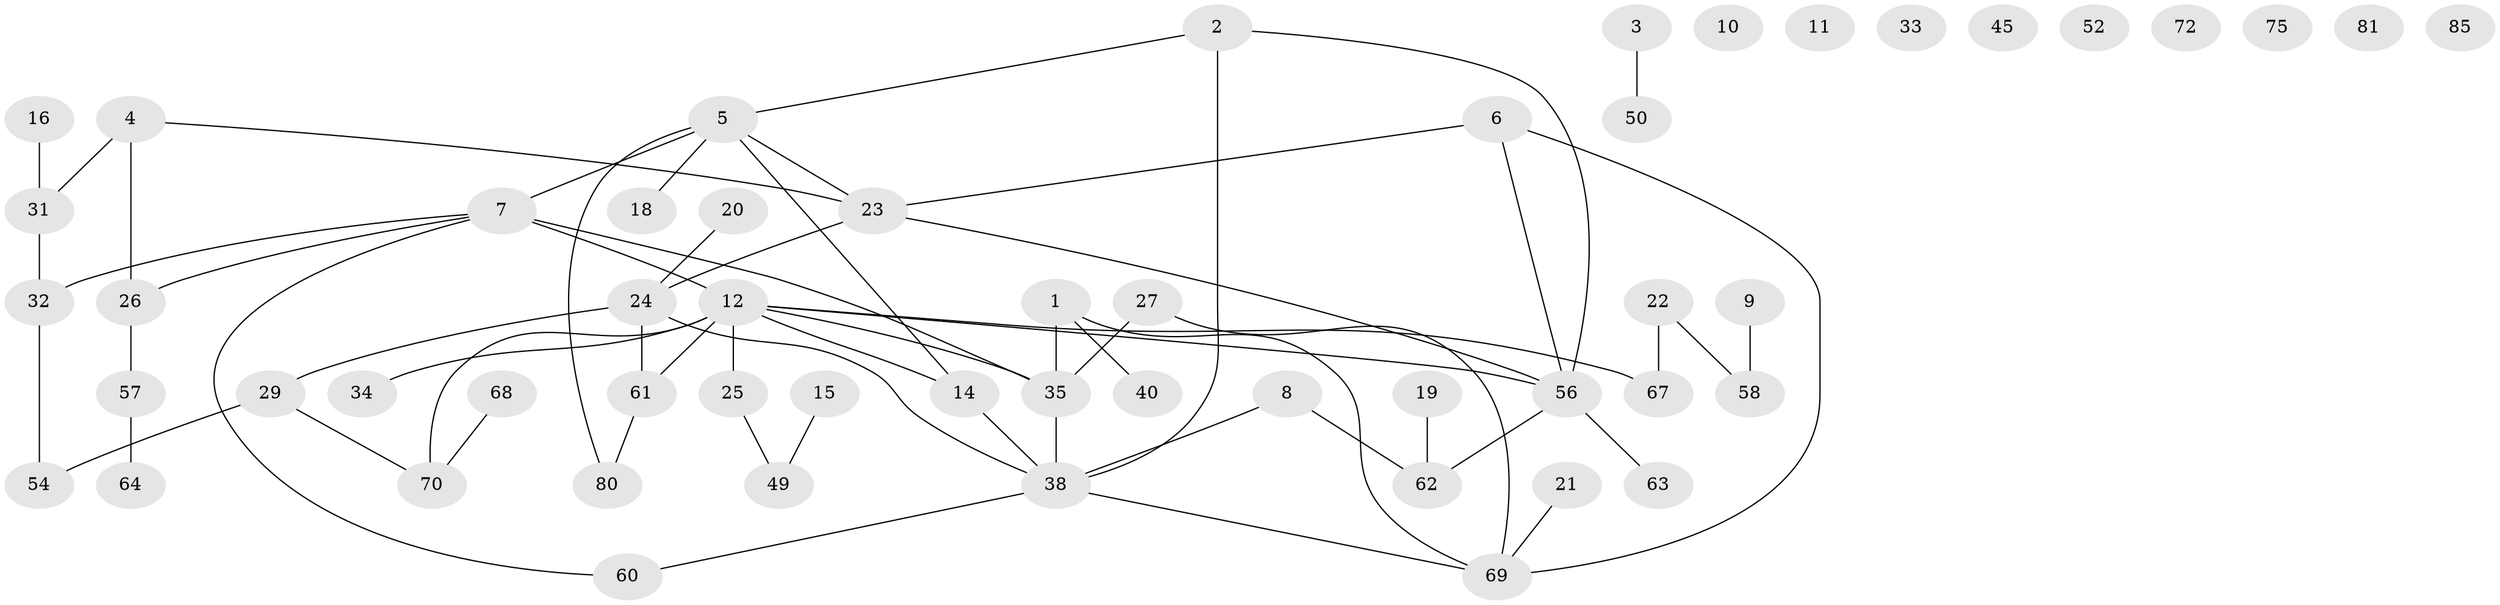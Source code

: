 // original degree distribution, {3: 0.22580645161290322, 1: 0.25806451612903225, 2: 0.23655913978494625, 0: 0.0967741935483871, 5: 0.053763440860215055, 4: 0.10752688172043011, 6: 0.021505376344086023}
// Generated by graph-tools (version 1.1) at 2025/16/03/04/25 18:16:37]
// undirected, 55 vertices, 63 edges
graph export_dot {
graph [start="1"]
  node [color=gray90,style=filled];
  1;
  2;
  3;
  4;
  5 [super="+66"];
  6;
  7 [super="+53+30"];
  8;
  9 [super="+13+71"];
  10;
  11;
  12 [super="+43+46"];
  14 [super="+17+36"];
  15;
  16;
  18 [super="+48"];
  19;
  20;
  21;
  22;
  23 [super="+55"];
  24 [super="+28"];
  25;
  26;
  27;
  29;
  31 [super="+78"];
  32 [super="+42"];
  33;
  34;
  35 [super="+37"];
  38 [super="+84+39"];
  40 [super="+90+41"];
  45;
  49 [super="+59"];
  50;
  52;
  54 [super="+65"];
  56 [super="+73"];
  57;
  58;
  60;
  61 [super="+76"];
  62;
  63;
  64;
  67;
  68 [super="+93"];
  69 [super="+77"];
  70;
  72;
  75;
  80 [super="+91"];
  81;
  85;
  1 -- 40;
  1 -- 69;
  1 -- 35;
  2 -- 56;
  2 -- 38;
  2 -- 5;
  3 -- 50;
  4 -- 26;
  4 -- 23;
  4 -- 31;
  5 -- 80;
  5 -- 18;
  5 -- 23;
  5 -- 7;
  5 -- 14;
  6 -- 23;
  6 -- 56;
  6 -- 69;
  7 -- 26;
  7 -- 12 [weight=2];
  7 -- 32;
  7 -- 60;
  7 -- 35;
  8 -- 62;
  8 -- 38;
  9 -- 58;
  12 -- 56;
  12 -- 34;
  12 -- 35;
  12 -- 67;
  12 -- 25;
  12 -- 61;
  12 -- 14;
  12 -- 70;
  14 -- 38;
  15 -- 49;
  16 -- 31;
  19 -- 62;
  20 -- 24;
  21 -- 69;
  22 -- 58;
  22 -- 67;
  23 -- 56;
  23 -- 24 [weight=2];
  24 -- 29;
  24 -- 61;
  24 -- 38;
  25 -- 49;
  26 -- 57;
  27 -- 69;
  27 -- 35;
  29 -- 54;
  29 -- 70;
  31 -- 32;
  32 -- 54;
  35 -- 38;
  38 -- 69;
  38 -- 60;
  56 -- 62;
  56 -- 63;
  57 -- 64;
  61 -- 80;
  68 -- 70;
}

